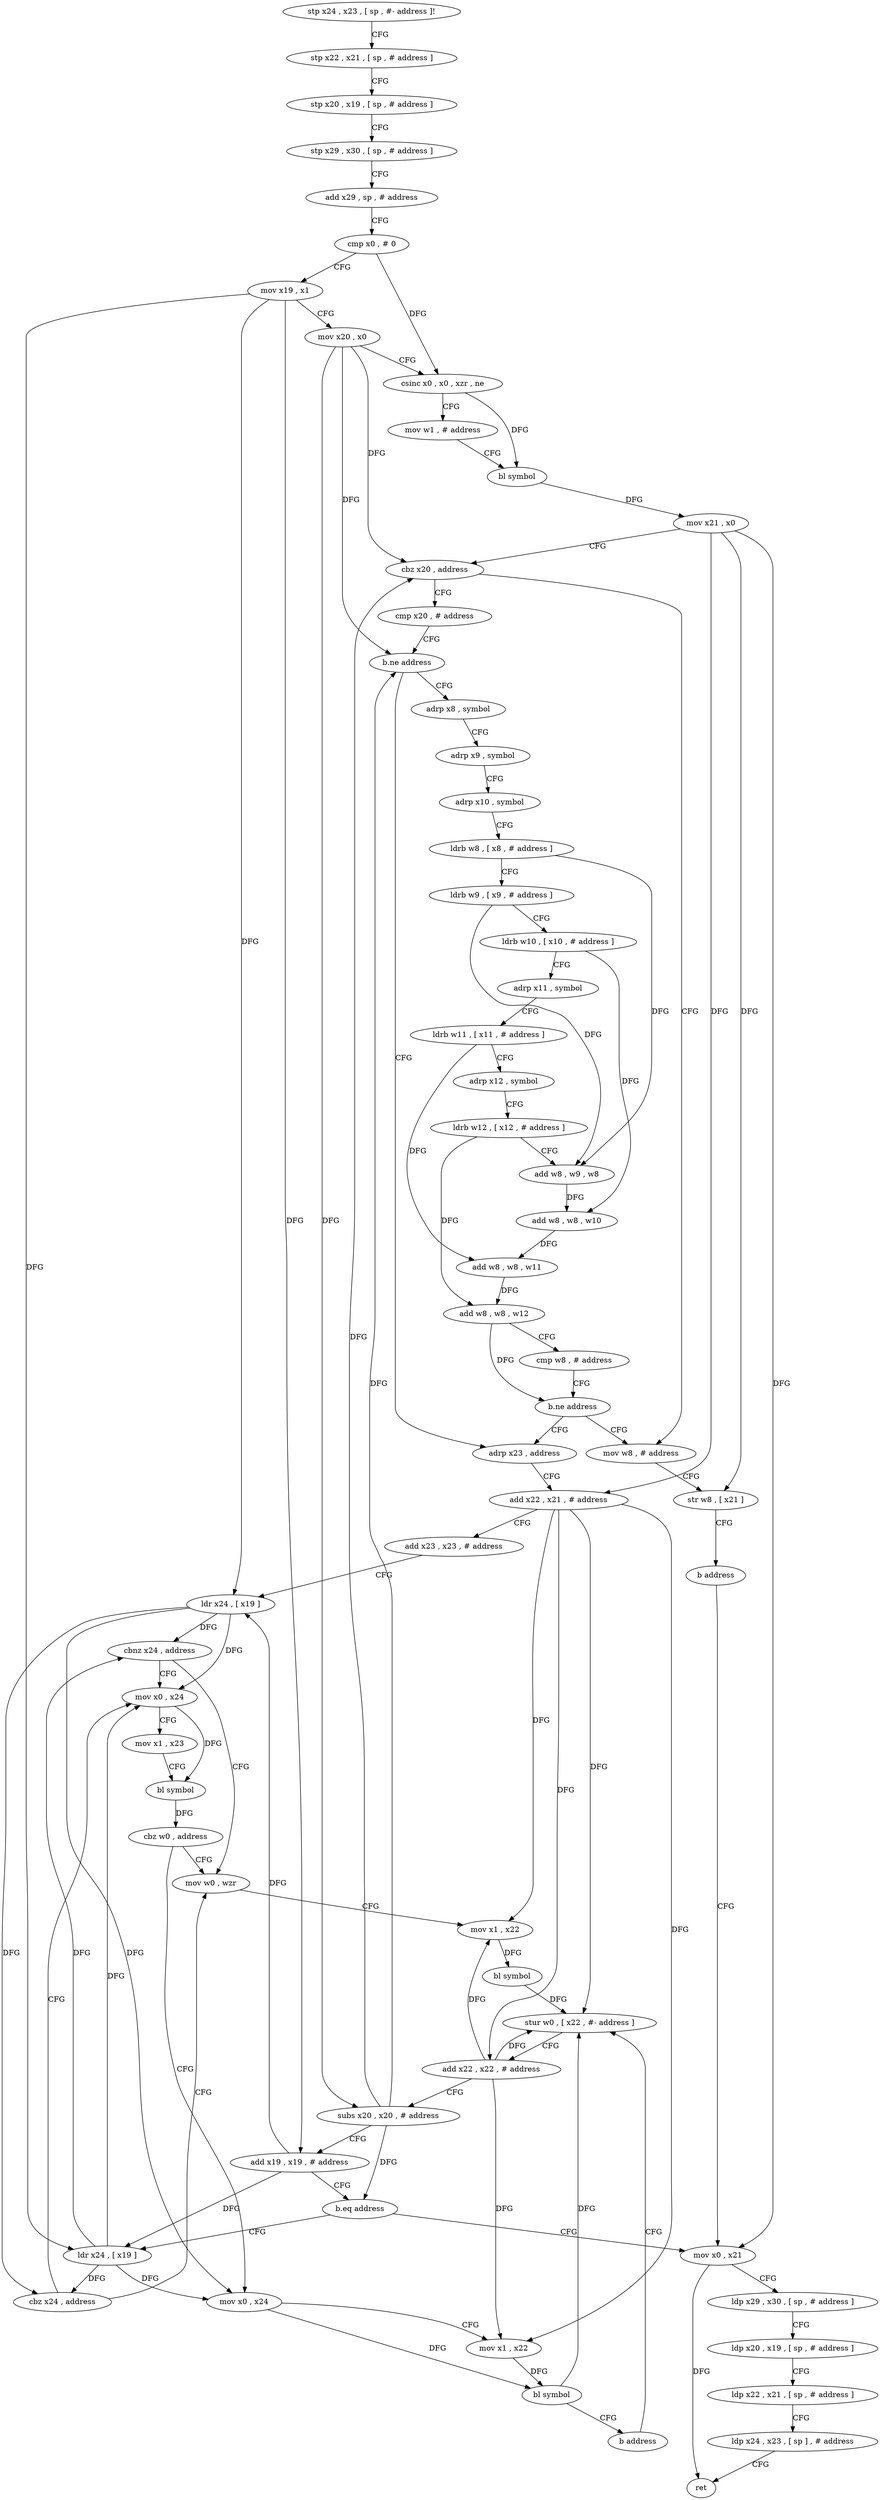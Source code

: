digraph "func" {
"4204108" [label = "stp x24 , x23 , [ sp , #- address ]!" ]
"4204112" [label = "stp x22 , x21 , [ sp , # address ]" ]
"4204116" [label = "stp x20 , x19 , [ sp , # address ]" ]
"4204120" [label = "stp x29 , x30 , [ sp , # address ]" ]
"4204124" [label = "add x29 , sp , # address" ]
"4204128" [label = "cmp x0 , # 0" ]
"4204132" [label = "mov x19 , x1" ]
"4204136" [label = "mov x20 , x0" ]
"4204140" [label = "csinc x0 , x0 , xzr , ne" ]
"4204144" [label = "mov w1 , # address" ]
"4204148" [label = "bl symbol" ]
"4204152" [label = "mov x21 , x0" ]
"4204156" [label = "cbz x20 , address" ]
"4204232" [label = "mov w8 , # address" ]
"4204160" [label = "cmp x20 , # address" ]
"4204236" [label = "str w8 , [ x21 ]" ]
"4204240" [label = "b address" ]
"4204336" [label = "mov x0 , x21" ]
"4204164" [label = "b.ne address" ]
"4204244" [label = "adrp x23 , address" ]
"4204168" [label = "adrp x8 , symbol" ]
"4204340" [label = "ldp x29 , x30 , [ sp , # address ]" ]
"4204344" [label = "ldp x20 , x19 , [ sp , # address ]" ]
"4204348" [label = "ldp x22 , x21 , [ sp , # address ]" ]
"4204352" [label = "ldp x24 , x23 , [ sp ] , # address" ]
"4204356" [label = "ret" ]
"4204248" [label = "add x22 , x21 , # address" ]
"4204252" [label = "add x23 , x23 , # address" ]
"4204256" [label = "ldr x24 , [ x19 ]" ]
"4204260" [label = "cbnz x24 , address" ]
"4204304" [label = "mov x0 , x24" ]
"4204264" [label = "mov w0 , wzr" ]
"4204172" [label = "adrp x9 , symbol" ]
"4204176" [label = "adrp x10 , symbol" ]
"4204180" [label = "ldrb w8 , [ x8 , # address ]" ]
"4204184" [label = "ldrb w9 , [ x9 , # address ]" ]
"4204188" [label = "ldrb w10 , [ x10 , # address ]" ]
"4204192" [label = "adrp x11 , symbol" ]
"4204196" [label = "ldrb w11 , [ x11 , # address ]" ]
"4204200" [label = "adrp x12 , symbol" ]
"4204204" [label = "ldrb w12 , [ x12 , # address ]" ]
"4204208" [label = "add w8 , w9 , w8" ]
"4204212" [label = "add w8 , w8 , w10" ]
"4204216" [label = "add w8 , w8 , w11" ]
"4204220" [label = "add w8 , w8 , w12" ]
"4204224" [label = "cmp w8 , # address" ]
"4204228" [label = "b.ne address" ]
"4204308" [label = "mov x1 , x23" ]
"4204312" [label = "bl symbol" ]
"4204316" [label = "cbz w0 , address" ]
"4204320" [label = "mov x0 , x24" ]
"4204268" [label = "mov x1 , x22" ]
"4204272" [label = "bl symbol" ]
"4204276" [label = "stur w0 , [ x22 , #- address ]" ]
"4204324" [label = "mov x1 , x22" ]
"4204328" [label = "bl symbol" ]
"4204332" [label = "b address" ]
"4204296" [label = "ldr x24 , [ x19 ]" ]
"4204300" [label = "cbz x24 , address" ]
"4204280" [label = "add x22 , x22 , # address" ]
"4204284" [label = "subs x20 , x20 , # address" ]
"4204288" [label = "add x19 , x19 , # address" ]
"4204292" [label = "b.eq address" ]
"4204108" -> "4204112" [ label = "CFG" ]
"4204112" -> "4204116" [ label = "CFG" ]
"4204116" -> "4204120" [ label = "CFG" ]
"4204120" -> "4204124" [ label = "CFG" ]
"4204124" -> "4204128" [ label = "CFG" ]
"4204128" -> "4204132" [ label = "CFG" ]
"4204128" -> "4204140" [ label = "DFG" ]
"4204132" -> "4204136" [ label = "CFG" ]
"4204132" -> "4204256" [ label = "DFG" ]
"4204132" -> "4204288" [ label = "DFG" ]
"4204132" -> "4204296" [ label = "DFG" ]
"4204136" -> "4204140" [ label = "CFG" ]
"4204136" -> "4204156" [ label = "DFG" ]
"4204136" -> "4204164" [ label = "DFG" ]
"4204136" -> "4204284" [ label = "DFG" ]
"4204140" -> "4204144" [ label = "CFG" ]
"4204140" -> "4204148" [ label = "DFG" ]
"4204144" -> "4204148" [ label = "CFG" ]
"4204148" -> "4204152" [ label = "DFG" ]
"4204152" -> "4204156" [ label = "CFG" ]
"4204152" -> "4204236" [ label = "DFG" ]
"4204152" -> "4204336" [ label = "DFG" ]
"4204152" -> "4204248" [ label = "DFG" ]
"4204156" -> "4204232" [ label = "CFG" ]
"4204156" -> "4204160" [ label = "CFG" ]
"4204232" -> "4204236" [ label = "CFG" ]
"4204160" -> "4204164" [ label = "CFG" ]
"4204236" -> "4204240" [ label = "CFG" ]
"4204240" -> "4204336" [ label = "CFG" ]
"4204336" -> "4204340" [ label = "CFG" ]
"4204336" -> "4204356" [ label = "DFG" ]
"4204164" -> "4204244" [ label = "CFG" ]
"4204164" -> "4204168" [ label = "CFG" ]
"4204244" -> "4204248" [ label = "CFG" ]
"4204168" -> "4204172" [ label = "CFG" ]
"4204340" -> "4204344" [ label = "CFG" ]
"4204344" -> "4204348" [ label = "CFG" ]
"4204348" -> "4204352" [ label = "CFG" ]
"4204352" -> "4204356" [ label = "CFG" ]
"4204248" -> "4204252" [ label = "CFG" ]
"4204248" -> "4204268" [ label = "DFG" ]
"4204248" -> "4204324" [ label = "DFG" ]
"4204248" -> "4204276" [ label = "DFG" ]
"4204248" -> "4204280" [ label = "DFG" ]
"4204252" -> "4204256" [ label = "CFG" ]
"4204256" -> "4204260" [ label = "DFG" ]
"4204256" -> "4204304" [ label = "DFG" ]
"4204256" -> "4204320" [ label = "DFG" ]
"4204256" -> "4204300" [ label = "DFG" ]
"4204260" -> "4204304" [ label = "CFG" ]
"4204260" -> "4204264" [ label = "CFG" ]
"4204304" -> "4204308" [ label = "CFG" ]
"4204304" -> "4204312" [ label = "DFG" ]
"4204264" -> "4204268" [ label = "CFG" ]
"4204172" -> "4204176" [ label = "CFG" ]
"4204176" -> "4204180" [ label = "CFG" ]
"4204180" -> "4204184" [ label = "CFG" ]
"4204180" -> "4204208" [ label = "DFG" ]
"4204184" -> "4204188" [ label = "CFG" ]
"4204184" -> "4204208" [ label = "DFG" ]
"4204188" -> "4204192" [ label = "CFG" ]
"4204188" -> "4204212" [ label = "DFG" ]
"4204192" -> "4204196" [ label = "CFG" ]
"4204196" -> "4204200" [ label = "CFG" ]
"4204196" -> "4204216" [ label = "DFG" ]
"4204200" -> "4204204" [ label = "CFG" ]
"4204204" -> "4204208" [ label = "CFG" ]
"4204204" -> "4204220" [ label = "DFG" ]
"4204208" -> "4204212" [ label = "DFG" ]
"4204212" -> "4204216" [ label = "DFG" ]
"4204216" -> "4204220" [ label = "DFG" ]
"4204220" -> "4204224" [ label = "CFG" ]
"4204220" -> "4204228" [ label = "DFG" ]
"4204224" -> "4204228" [ label = "CFG" ]
"4204228" -> "4204244" [ label = "CFG" ]
"4204228" -> "4204232" [ label = "CFG" ]
"4204308" -> "4204312" [ label = "CFG" ]
"4204312" -> "4204316" [ label = "DFG" ]
"4204316" -> "4204264" [ label = "CFG" ]
"4204316" -> "4204320" [ label = "CFG" ]
"4204320" -> "4204324" [ label = "CFG" ]
"4204320" -> "4204328" [ label = "DFG" ]
"4204268" -> "4204272" [ label = "DFG" ]
"4204272" -> "4204276" [ label = "DFG" ]
"4204276" -> "4204280" [ label = "CFG" ]
"4204324" -> "4204328" [ label = "DFG" ]
"4204328" -> "4204332" [ label = "CFG" ]
"4204328" -> "4204276" [ label = "DFG" ]
"4204332" -> "4204276" [ label = "CFG" ]
"4204296" -> "4204300" [ label = "DFG" ]
"4204296" -> "4204260" [ label = "DFG" ]
"4204296" -> "4204304" [ label = "DFG" ]
"4204296" -> "4204320" [ label = "DFG" ]
"4204300" -> "4204264" [ label = "CFG" ]
"4204300" -> "4204304" [ label = "CFG" ]
"4204280" -> "4204284" [ label = "CFG" ]
"4204280" -> "4204268" [ label = "DFG" ]
"4204280" -> "4204324" [ label = "DFG" ]
"4204280" -> "4204276" [ label = "DFG" ]
"4204284" -> "4204288" [ label = "CFG" ]
"4204284" -> "4204156" [ label = "DFG" ]
"4204284" -> "4204164" [ label = "DFG" ]
"4204284" -> "4204292" [ label = "DFG" ]
"4204288" -> "4204292" [ label = "CFG" ]
"4204288" -> "4204256" [ label = "DFG" ]
"4204288" -> "4204296" [ label = "DFG" ]
"4204292" -> "4204336" [ label = "CFG" ]
"4204292" -> "4204296" [ label = "CFG" ]
}
